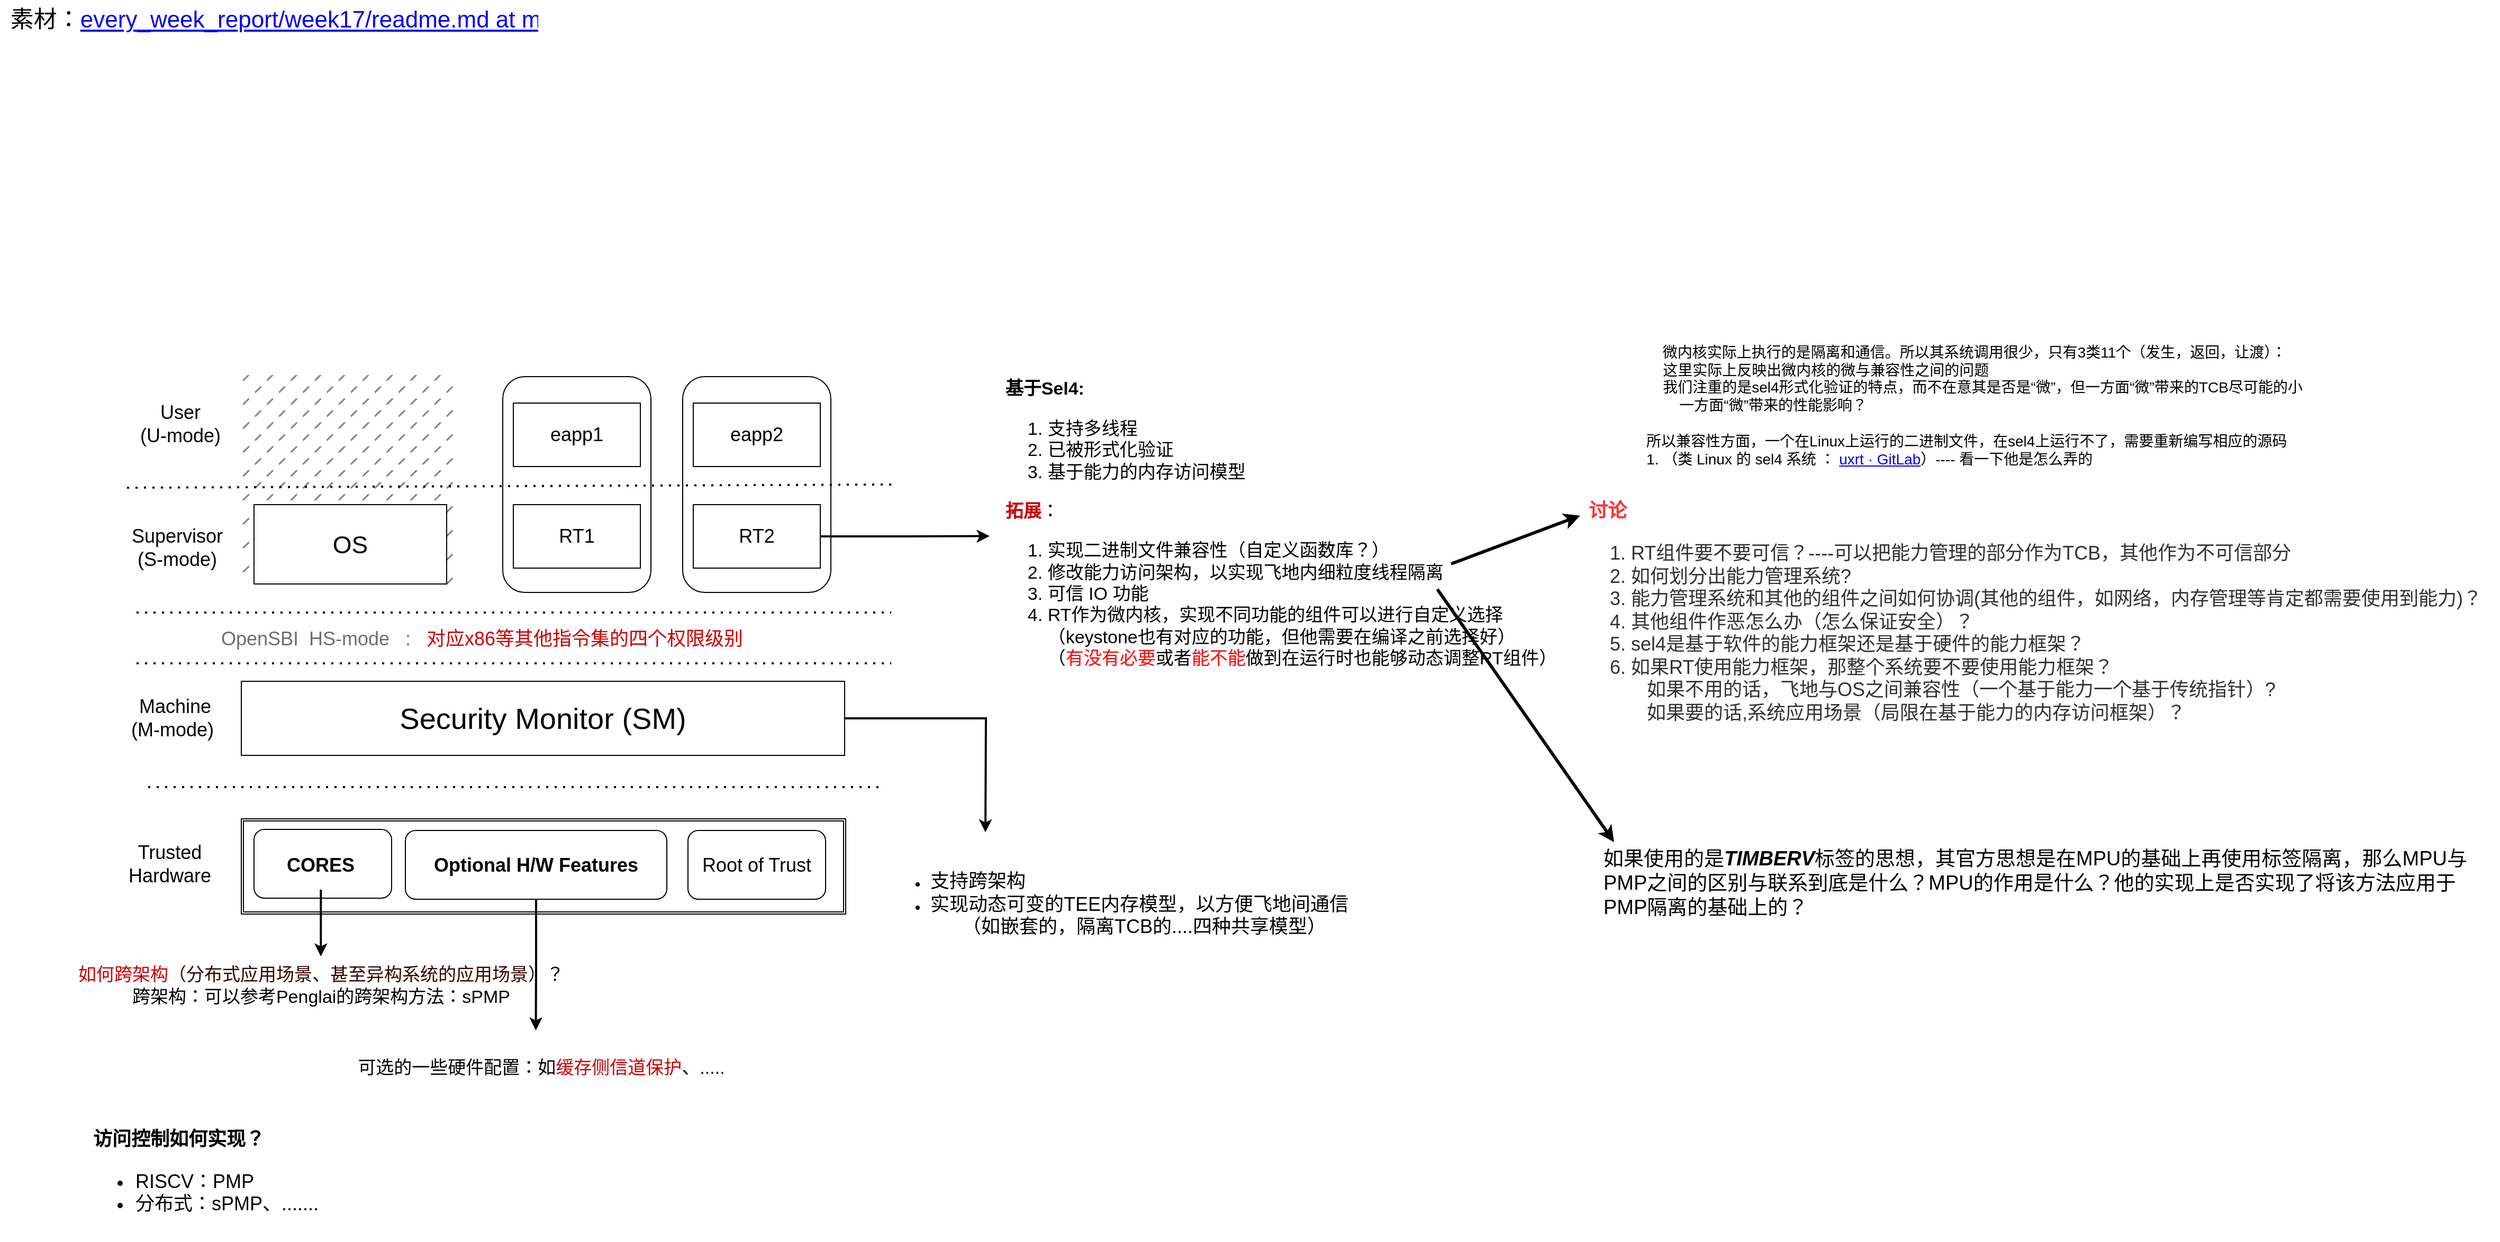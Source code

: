 <mxfile version="21.7.4" type="github" pages="3">
  <diagram name="第 1 页" id="m9Fxw6LeTa_XZ3al7phB">
    <mxGraphModel dx="1542" dy="835" grid="0" gridSize="10" guides="1" tooltips="1" connect="1" arrows="1" fold="1" page="0" pageScale="1" pageWidth="827" pageHeight="1169" math="0" shadow="0">
      <root>
        <mxCell id="0" />
        <mxCell id="1" parent="0" />
        <mxCell id="f0ESqXNt_cEsnT7XpvTg-33" value="" style="rounded=1;whiteSpace=wrap;html=1;" parent="1" vertex="1">
          <mxGeometry x="580" y="682" width="140" height="204" as="geometry" />
        </mxCell>
        <mxCell id="f0ESqXNt_cEsnT7XpvTg-38" style="edgeStyle=orthogonalEdgeStyle;rounded=0;orthogonalLoop=1;jettySize=auto;html=1;exitX=1;exitY=0.5;exitDx=0;exitDy=0;strokeWidth=2;" parent="1" source="f0ESqXNt_cEsnT7XpvTg-1" edge="1">
          <mxGeometry relative="1" as="geometry">
            <mxPoint x="1035.995" y="1112.7" as="targetPoint" />
          </mxGeometry>
        </mxCell>
        <mxCell id="f0ESqXNt_cEsnT7XpvTg-1" value="&lt;font style=&quot;font-size: 28px;&quot;&gt;Security Monitor (SM)&lt;/font&gt;" style="rounded=0;whiteSpace=wrap;html=1;" parent="1" vertex="1">
          <mxGeometry x="333" y="970" width="570" height="70" as="geometry" />
        </mxCell>
        <mxCell id="f0ESqXNt_cEsnT7XpvTg-3" value="" style="shape=ext;double=1;rounded=0;whiteSpace=wrap;html=1;" parent="1" vertex="1">
          <mxGeometry x="333" y="1100" width="571" height="90" as="geometry" />
        </mxCell>
        <mxCell id="f0ESqXNt_cEsnT7XpvTg-6" value="" style="rounded=1;whiteSpace=wrap;html=1;" parent="1" vertex="1">
          <mxGeometry x="345" y="1110" width="130" height="65" as="geometry" />
        </mxCell>
        <mxCell id="f0ESqXNt_cEsnT7XpvTg-10" style="edgeStyle=orthogonalEdgeStyle;rounded=0;orthogonalLoop=1;jettySize=auto;html=1;strokeWidth=2;" parent="1" source="f0ESqXNt_cEsnT7XpvTg-7" edge="1">
          <mxGeometry relative="1" as="geometry">
            <mxPoint x="408.125" y="1230.0" as="targetPoint" />
          </mxGeometry>
        </mxCell>
        <mxCell id="f0ESqXNt_cEsnT7XpvTg-7" value="&lt;b&gt;&lt;font style=&quot;font-size: 18px;&quot;&gt;CORES&lt;/font&gt;&lt;/b&gt;" style="text;html=1;strokeColor=none;fillColor=none;align=center;verticalAlign=middle;whiteSpace=wrap;rounded=0;" parent="1" vertex="1">
          <mxGeometry x="355" y="1120" width="106.25" height="47" as="geometry" />
        </mxCell>
        <mxCell id="f0ESqXNt_cEsnT7XpvTg-8" value="&lt;font style=&quot;font-size: 17px;&quot;&gt;&lt;font style=&quot;font-size: 17px;&quot; color=&quot;#cc0000&quot;&gt;如何跨架构&lt;/font&gt;&lt;font color=&quot;#330000&quot; style=&quot;font-size: 17px;&quot;&gt;（分布式应用场景、甚至异构系统的应用场景）&lt;/font&gt;？&lt;br&gt;跨架构：可以参考Penglai的跨架构方法：sPMP&lt;/font&gt;" style="text;html=1;align=center;verticalAlign=middle;resizable=0;points=[];autosize=1;strokeColor=none;fillColor=none;" parent="1" vertex="1">
          <mxGeometry x="169.63" y="1231" width="477" height="53" as="geometry" />
        </mxCell>
        <mxCell id="f0ESqXNt_cEsnT7XpvTg-11" value="" style="endArrow=none;dashed=1;html=1;dashPattern=1 3;strokeWidth=2;rounded=0;" parent="1" edge="1">
          <mxGeometry width="50" height="50" relative="1" as="geometry">
            <mxPoint x="245" y="1070" as="sourcePoint" />
            <mxPoint x="935" y="1070" as="targetPoint" />
          </mxGeometry>
        </mxCell>
        <mxCell id="f0ESqXNt_cEsnT7XpvTg-12" value="&lt;font style=&quot;font-size: 18px;&quot;&gt;Machine&lt;br&gt;(M-mode)&amp;nbsp;&lt;/font&gt;" style="text;html=1;align=center;verticalAlign=middle;resizable=0;points=[];autosize=1;strokeColor=none;fillColor=none;" parent="1" vertex="1">
          <mxGeometry x="215" y="975" width="110" height="60" as="geometry" />
        </mxCell>
        <mxCell id="f0ESqXNt_cEsnT7XpvTg-16" style="edgeStyle=orthogonalEdgeStyle;rounded=0;orthogonalLoop=1;jettySize=auto;html=1;exitX=0.5;exitY=1;exitDx=0;exitDy=0;strokeWidth=2;" parent="1" source="f0ESqXNt_cEsnT7XpvTg-13" edge="1">
          <mxGeometry relative="1" as="geometry">
            <mxPoint x="611.25" y="1300.0" as="targetPoint" />
          </mxGeometry>
        </mxCell>
        <mxCell id="f0ESqXNt_cEsnT7XpvTg-13" value="&lt;font style=&quot;font-size: 18px;&quot;&gt;&lt;b&gt;Optional H/W Features&lt;/b&gt;&lt;/font&gt;" style="rounded=1;whiteSpace=wrap;html=1;" parent="1" vertex="1">
          <mxGeometry x="488" y="1111" width="247" height="65" as="geometry" />
        </mxCell>
        <mxCell id="f0ESqXNt_cEsnT7XpvTg-15" value="&lt;font style=&quot;font-size: 18px;&quot;&gt;Root of Trust&lt;/font&gt;" style="rounded=1;whiteSpace=wrap;html=1;" parent="1" vertex="1">
          <mxGeometry x="755" y="1111" width="130" height="65" as="geometry" />
        </mxCell>
        <mxCell id="f0ESqXNt_cEsnT7XpvTg-17" value="&lt;span style=&quot;font-size: 17px;&quot;&gt;可选的一些硬件配置：如&lt;font style=&quot;font-size: 17px;&quot; color=&quot;#cc0000&quot;&gt;缓存侧信道保护&lt;/font&gt;、.....&lt;/span&gt;" style="text;html=1;align=center;verticalAlign=middle;resizable=0;points=[];autosize=1;strokeColor=none;fillColor=none;" parent="1" vertex="1">
          <mxGeometry x="433" y="1320" width="365" height="32" as="geometry" />
        </mxCell>
        <mxCell id="f0ESqXNt_cEsnT7XpvTg-18" value="&lt;font style=&quot;font-size: 18px;&quot;&gt;Trusted&lt;br&gt;Hardware&lt;/font&gt;" style="text;html=1;align=center;verticalAlign=middle;resizable=0;points=[];autosize=1;strokeColor=none;fillColor=none;" parent="1" vertex="1">
          <mxGeometry x="215" y="1112.5" width="100" height="60" as="geometry" />
        </mxCell>
        <mxCell id="f0ESqXNt_cEsnT7XpvTg-19" value="" style="endArrow=none;dashed=1;html=1;dashPattern=1 3;strokeWidth=2;rounded=0;" parent="1" edge="1">
          <mxGeometry width="50" height="50" relative="1" as="geometry">
            <mxPoint x="234" y="905" as="sourcePoint" />
            <mxPoint x="947" y="905" as="targetPoint" />
          </mxGeometry>
        </mxCell>
        <mxCell id="f0ESqXNt_cEsnT7XpvTg-23" value="" style="whiteSpace=wrap;html=1;aspect=fixed;gradientColor=none;fillColor=#808080;fillStyle=dashed;strokeColor=#FFFFFF;" parent="1" vertex="1">
          <mxGeometry x="333" y="680" width="203" height="203" as="geometry" />
        </mxCell>
        <mxCell id="f0ESqXNt_cEsnT7XpvTg-27" value="&lt;font style=&quot;font-size: 23px;&quot;&gt;OS&lt;/font&gt;" style="rounded=0;whiteSpace=wrap;html=1;" parent="1" vertex="1">
          <mxGeometry x="345" y="803" width="182" height="75" as="geometry" />
        </mxCell>
        <mxCell id="f0ESqXNt_cEsnT7XpvTg-29" value="&lt;font style=&quot;font-size: 18px;&quot;&gt;Supervisor&lt;br/&gt;(S-mode)&lt;/font&gt;" style="text;html=1;align=center;verticalAlign=middle;resizable=0;points=[];autosize=1;strokeColor=none;fillColor=none;" parent="1" vertex="1">
          <mxGeometry x="220" y="816" width="104" height="55" as="geometry" />
        </mxCell>
        <mxCell id="f0ESqXNt_cEsnT7XpvTg-30" value="&lt;font style=&quot;font-size: 18px;&quot;&gt;User&lt;br/&gt;(U-mode)&lt;/font&gt;" style="text;html=1;align=center;verticalAlign=middle;resizable=0;points=[];autosize=1;strokeColor=none;fillColor=none;" parent="1" vertex="1">
          <mxGeometry x="228" y="699" width="94" height="55" as="geometry" />
        </mxCell>
        <mxCell id="f0ESqXNt_cEsnT7XpvTg-31" value="" style="endArrow=none;dashed=1;html=1;dashPattern=1 3;strokeWidth=2;rounded=0;" parent="1" edge="1">
          <mxGeometry width="50" height="50" relative="1" as="geometry">
            <mxPoint x="234" y="953" as="sourcePoint" />
            <mxPoint x="947" y="953" as="targetPoint" />
          </mxGeometry>
        </mxCell>
        <mxCell id="f0ESqXNt_cEsnT7XpvTg-32" value="&lt;font color=&quot;#6e6e6e&quot; style=&quot;font-size: 18px;&quot;&gt;OpenSBI&amp;nbsp; HS-mode&amp;nbsp; &amp;nbsp;:&amp;nbsp; &amp;nbsp;&lt;/font&gt;&lt;font color=&quot;#cc0000&quot; style=&quot;font-size: 18px;&quot;&gt;对应x86等其他指令集的四个权限级别&lt;/font&gt;" style="text;html=1;align=center;verticalAlign=middle;resizable=0;points=[];autosize=1;strokeColor=none;fillColor=none;" parent="1" vertex="1">
          <mxGeometry x="304" y="913" width="511" height="34" as="geometry" />
        </mxCell>
        <mxCell id="f0ESqXNt_cEsnT7XpvTg-34" value="&lt;font style=&quot;font-size: 18px;&quot;&gt;RT1&lt;/font&gt;" style="rounded=0;whiteSpace=wrap;html=1;" parent="1" vertex="1">
          <mxGeometry x="590" y="803" width="120" height="60" as="geometry" />
        </mxCell>
        <mxCell id="f0ESqXNt_cEsnT7XpvTg-36" value="&lt;div style=&quot;text-align: left; font-size: 17px;&quot;&gt;&lt;span style=&quot;background-color: initial;&quot;&gt;&lt;b style=&quot;&quot;&gt;&lt;font style=&quot;font-size: 17px;&quot;&gt;基于Sel4:&lt;/font&gt;&lt;/b&gt;&lt;/span&gt;&lt;/div&gt;&lt;ol style=&quot;font-size: 17px;&quot;&gt;&lt;li style=&quot;text-align: left;&quot;&gt;&lt;font style=&quot;font-size: 17px;&quot;&gt;支持多线程&lt;/font&gt;&lt;/li&gt;&lt;li style=&quot;text-align: left;&quot;&gt;&lt;font style=&quot;font-size: 17px;&quot;&gt;已被形式化验证&lt;/font&gt;&lt;/li&gt;&lt;li style=&quot;text-align: left;&quot;&gt;&lt;font style=&quot;font-size: 17px;&quot;&gt;基于能力的内存访问模型&lt;/font&gt;&lt;/li&gt;&lt;/ol&gt;&lt;div style=&quot;text-align: left; font-size: 17px;&quot;&gt;&lt;font style=&quot;font-size: 17px;&quot;&gt;&lt;font color=&quot;#cc0000&quot; style=&quot;font-size: 17px;&quot;&gt;&lt;b&gt;拓展&lt;/b&gt;&lt;/font&gt;：&lt;/font&gt;&lt;/div&gt;&lt;div style=&quot;text-align: left; font-size: 17px;&quot;&gt;&lt;ol style=&quot;&quot;&gt;&lt;li style=&quot;&quot;&gt;&lt;font style=&quot;font-size: 17px;&quot;&gt;实现二进制文件兼容性（自定义函数库？）&lt;/font&gt;&lt;/li&gt;&lt;li style=&quot;&quot;&gt;&lt;font style=&quot;font-size: 17px;&quot;&gt;修改能力访问架构，以实现飞地内细粒度线程隔离&lt;/font&gt;&lt;/li&gt;&lt;li style=&quot;&quot;&gt;可信 IO 功能&lt;/li&gt;&lt;li style=&quot;&quot;&gt;RT作为微内核，实现不同功能的组件可以进行自定义选择&lt;br&gt;（keystone也有对应的功能，但他需要在编译之前选择好）&lt;br&gt;（&lt;font color=&quot;#ff0000&quot;&gt;有没有必要&lt;/font&gt;或者&lt;font color=&quot;#ff0000&quot;&gt;能不能&lt;/font&gt;做到在运行时也能够动态调整RT组件）&lt;/li&gt;&lt;/ol&gt;&lt;/div&gt;" style="text;html=1;align=center;verticalAlign=middle;resizable=0;points=[];autosize=1;strokeColor=none;fillColor=none;" parent="1" vertex="1">
          <mxGeometry x="1045" y="678" width="539" height="304" as="geometry" />
        </mxCell>
        <mxCell id="f0ESqXNt_cEsnT7XpvTg-37" value="&lt;font style=&quot;font-size: 18px;&quot;&gt;eapp1&lt;/font&gt;" style="rounded=0;whiteSpace=wrap;html=1;" parent="1" vertex="1">
          <mxGeometry x="590" y="707" width="120" height="60" as="geometry" />
        </mxCell>
        <mxCell id="f0ESqXNt_cEsnT7XpvTg-39" value="&lt;ul&gt;&lt;li&gt;&lt;font style=&quot;font-size: 18px;&quot;&gt;支持跨架构&lt;/font&gt;&lt;/li&gt;&lt;li&gt;&lt;font style=&quot;font-size: 18px;&quot;&gt;实现动态可变的TEE内存模型，以方便飞地间通信&lt;br&gt;&amp;nbsp; &amp;nbsp; &amp;nbsp; （如嵌套的，隔离TCB的....四种共享模型）&lt;/font&gt;&lt;/li&gt;&lt;/ul&gt;" style="text;html=1;align=left;verticalAlign=middle;resizable=0;points=[];autosize=1;strokeColor=none;fillColor=none;" parent="1" vertex="1">
          <mxGeometry x="942" y="1130" width="453" height="101" as="geometry" />
        </mxCell>
        <mxCell id="f0ESqXNt_cEsnT7XpvTg-41" value="&lt;font style=&quot;font-size: 18px;&quot;&gt;&lt;div style=&quot;font-size: 18px;&quot;&gt;&lt;b style=&quot;&quot;&gt;&lt;font color=&quot;#ff3333&quot;&gt;讨论&lt;/font&gt;&lt;/b&gt;&lt;/div&gt;&lt;div style=&quot;color: rgb(50, 49, 48);&quot;&gt;&lt;ol style=&quot;&quot;&gt;&lt;li style=&quot;font-size: 18px;&quot;&gt;RT组件要不要可信？----可以把能力管理的部分作为TCB，其他作为不可信部分&lt;/li&gt;&lt;li style=&quot;font-size: 18px;&quot;&gt;如何划分出能力管理系统?&lt;/li&gt;&lt;li style=&quot;font-size: 18px;&quot;&gt;能力管理系统和其他的组件之间如何协调(其他的组件，如网络，内存管理等肯定都需要使用到能力)？&lt;/li&gt;&lt;li style=&quot;font-size: 18px;&quot;&gt;其他组件作恶怎么办（怎么保证安全）？&lt;/li&gt;&lt;li style=&quot;font-size: 18px;&quot;&gt;sel4是基于软件的能力框架还是基于硬件的能力框架？&lt;br&gt;&lt;/li&gt;&lt;li style=&quot;&quot;&gt;如果RT使用能力框架，那整个系统要不要使用能力框架？&lt;br&gt;&amp;nbsp; &amp;nbsp;如果不用的话，飞地与OS之间兼容性（一个基于能力一个基于传统指针）?&lt;br&gt;&amp;nbsp; &amp;nbsp;如果要的话,系统应用场景（局限在基于能力的内存访问框架）？&lt;/li&gt;&lt;/ol&gt;&lt;/div&gt;&lt;/font&gt;" style="text;html=1;align=left;verticalAlign=middle;resizable=0;points=[];autosize=1;strokeColor=none;fillColor=none;" parent="1" vertex="1">
          <mxGeometry x="1604" y="793" width="862" height="242" as="geometry" />
        </mxCell>
        <mxCell id="f0ESqXNt_cEsnT7XpvTg-43" value="" style="endArrow=classic;html=1;rounded=0;strokeWidth=3;entryX=-0.007;entryY=0.084;entryDx=0;entryDy=0;entryPerimeter=0;" parent="1" target="f0ESqXNt_cEsnT7XpvTg-41" edge="1">
          <mxGeometry width="50" height="50" relative="1" as="geometry">
            <mxPoint x="1476" y="859" as="sourcePoint" />
            <mxPoint x="1540" y="861" as="targetPoint" />
          </mxGeometry>
        </mxCell>
        <mxCell id="Mh5lOlyZqj41Nqv7c8vX-1" value="" style="rounded=1;whiteSpace=wrap;html=1;" parent="1" vertex="1">
          <mxGeometry x="750" y="682" width="140" height="204" as="geometry" />
        </mxCell>
        <mxCell id="Mh5lOlyZqj41Nqv7c8vX-2" value="&lt;font style=&quot;font-size: 18px;&quot;&gt;RT2&lt;/font&gt;" style="rounded=0;whiteSpace=wrap;html=1;" parent="1" vertex="1">
          <mxGeometry x="760" y="803" width="120" height="60" as="geometry" />
        </mxCell>
        <mxCell id="Mh5lOlyZqj41Nqv7c8vX-3" value="&lt;font style=&quot;font-size: 18px;&quot;&gt;eapp2&lt;/font&gt;" style="rounded=0;whiteSpace=wrap;html=1;" parent="1" vertex="1">
          <mxGeometry x="760" y="707" width="120" height="60" as="geometry" />
        </mxCell>
        <mxCell id="f0ESqXNt_cEsnT7XpvTg-35" style="edgeStyle=orthogonalEdgeStyle;rounded=0;orthogonalLoop=1;jettySize=auto;html=1;strokeWidth=2;exitX=1;exitY=0.5;exitDx=0;exitDy=0;" parent="1" source="Mh5lOlyZqj41Nqv7c8vX-2" edge="1">
          <mxGeometry relative="1" as="geometry">
            <mxPoint x="1040.0" y="832.75" as="targetPoint" />
            <mxPoint x="880" y="833" as="sourcePoint" />
          </mxGeometry>
        </mxCell>
        <mxCell id="f0ESqXNt_cEsnT7XpvTg-28" value="" style="endArrow=none;dashed=1;html=1;dashPattern=1 3;strokeWidth=2;rounded=0;" parent="1" edge="1">
          <mxGeometry width="50" height="50" relative="1" as="geometry">
            <mxPoint x="225" y="787" as="sourcePoint" />
            <mxPoint x="950" y="784" as="targetPoint" />
          </mxGeometry>
        </mxCell>
        <mxCell id="Mh5lOlyZqj41Nqv7c8vX-4" value="&lt;font style=&quot;font-size: 18px;&quot;&gt;&lt;b&gt;访问控制如何实现？&lt;/b&gt;&lt;br&gt;&lt;ul style=&quot;&quot;&gt;&lt;li style=&quot;&quot;&gt;&lt;font style=&quot;font-size: 18px;&quot;&gt;RISCV：PMP&lt;/font&gt;&lt;/li&gt;&lt;li style=&quot;&quot;&gt;分布式：sPMP、.......&lt;/li&gt;&lt;/ul&gt;&lt;/font&gt;" style="text;html=1;align=left;verticalAlign=middle;resizable=0;points=[];autosize=1;strokeColor=none;fillColor=none;" parent="1" vertex="1">
          <mxGeometry x="191" y="1386" width="231" height="113" as="geometry" />
        </mxCell>
        <mxCell id="UO6SJ1NI1YIwC3rc1g_D-2" value="&lt;font style=&quot;font-size: 14px;&quot;&gt;微内核实际上执行的是隔离和通信。所以其系统调用很少，只有3类11个（发生，返回，让渡）：&lt;br&gt;&lt;/font&gt;&lt;div style=&quot;text-align: left; font-size: 14px;&quot;&gt;&lt;span style=&quot;background-color: initial;&quot;&gt;&lt;font style=&quot;font-size: 14px;&quot;&gt;&lt;span style=&quot;&quot;&gt;&lt;span style=&quot;white-space: pre;&quot;&gt;&amp;nbsp;&amp;nbsp;&amp;nbsp;&amp;nbsp;&lt;/span&gt;&lt;/span&gt;这里实际上反映出微内核的微与兼容性之间的问题&lt;/font&gt;&lt;/span&gt;&lt;/div&gt;&lt;div style=&quot;text-align: left; font-size: 14px;&quot;&gt;&lt;span style=&quot;background-color: initial;&quot;&gt;&lt;font style=&quot;font-size: 14px;&quot;&gt;&lt;span style=&quot;&quot;&gt;&lt;span style=&quot;white-space: pre;&quot;&gt;&amp;nbsp;&amp;nbsp;&amp;nbsp;&amp;nbsp;&lt;/span&gt;&lt;/span&gt;我们注重的是sel4形式化验证的特点，而不在意其是否是“微”，但一方面“微”带来的TCB尽可能的小&lt;br&gt;&lt;/font&gt;&lt;/span&gt;&lt;/div&gt;&lt;div style=&quot;text-align: left; font-size: 14px;&quot;&gt;&lt;span style=&quot;background-color: initial;&quot;&gt;&lt;font style=&quot;font-size: 14px;&quot;&gt;&lt;span style=&quot;&quot;&gt;&lt;span style=&quot;white-space: pre;&quot;&gt;&amp;nbsp;&amp;nbsp;&amp;nbsp;&amp;nbsp;&lt;/span&gt;&lt;/span&gt;&lt;span style=&quot;&quot;&gt;&lt;span style=&quot;white-space: pre;&quot;&gt;&amp;nbsp;&amp;nbsp;&amp;nbsp;&amp;nbsp;&lt;/span&gt;&lt;/span&gt;一方面“微”带来的性能影响？&lt;br&gt;&lt;/font&gt;&lt;/span&gt;&lt;/div&gt;&lt;div style=&quot;text-align: left; font-size: 14px;&quot;&gt;&lt;span style=&quot;background-color: initial;&quot;&gt;&lt;font style=&quot;font-size: 14px;&quot;&gt;&lt;br&gt;&lt;/font&gt;&lt;/span&gt;&lt;/div&gt;&lt;div style=&quot;text-align: left; font-size: 14px;&quot;&gt;&lt;span style=&quot;background-color: initial;&quot;&gt;&lt;font style=&quot;font-size: 14px;&quot;&gt;所以兼容性方面，一个在Linux上运行的二进制文件，在sel4上运行不了，需要重新编写相应的源码&lt;/font&gt;&lt;/span&gt;&lt;/div&gt;&lt;div style=&quot;text-align: left; font-size: 14px;&quot;&gt;&lt;font style=&quot;font-size: 14px;&quot;&gt;1. （类 Linux 的 sel4 系统 ：&amp;nbsp;&lt;a style=&quot;&quot; href=&quot;https://gitlab.com/uxrt&quot;&gt;uxrt · GitLab&lt;/a&gt;&lt;span style=&quot;background-color: initial;&quot;&gt;）---- 看一下他是怎么弄的&lt;/span&gt;&lt;/font&gt;&lt;/div&gt;" style="text;html=1;align=center;verticalAlign=middle;resizable=0;points=[];autosize=1;strokeColor=none;fillColor=none;" parent="1" vertex="1">
          <mxGeometry x="1651" y="644" width="638" height="130" as="geometry" />
        </mxCell>
        <mxCell id="W9SrAHUA3of4yXDyF_88-3" value="" style="endArrow=classic;html=1;rounded=0;strokeWidth=3;" parent="1" edge="1">
          <mxGeometry width="50" height="50" relative="1" as="geometry">
            <mxPoint x="1463" y="883" as="sourcePoint" />
            <mxPoint x="1630" y="1122" as="targetPoint" />
          </mxGeometry>
        </mxCell>
        <mxCell id="W9SrAHUA3of4yXDyF_88-4" value="&lt;font style=&quot;font-size: 19px;&quot;&gt;如果使用的是&lt;b&gt;&lt;i&gt;TIMBERV&lt;/i&gt;&lt;/b&gt;标签的思想，其官方思想是在MPU的基础上再使用标签隔离，那么MPU与PMP之间的区别与联系到底是什么？MPU的作用是什么？他的实现上是否实现了将该方法应用于PMP隔离的基础上的？&lt;/font&gt;" style="text;html=1;strokeColor=none;fillColor=none;align=left;verticalAlign=middle;whiteSpace=wrap;rounded=0;" parent="1" vertex="1">
          <mxGeometry x="1618" y="1146" width="846" height="30" as="geometry" />
        </mxCell>
        <mxCell id="W9SrAHUA3of4yXDyF_88-5" value="&lt;font style=&quot;font-size: 22px;&quot;&gt;素材：&lt;a href=&quot;https://github.com/MIn515/every_week_report/blob/main/week17/readme.md&quot;&gt;every_week_report/week17/readme.md at main · MIn515/every_week_report (github.com)&lt;/a&gt;&lt;/font&gt;" style="text;html=1;align=center;verticalAlign=middle;resizable=0;points=[];autosize=1;strokeColor=none;fillColor=none;" parent="1" vertex="1">
          <mxGeometry x="105" y="326" width="963" height="38" as="geometry" />
        </mxCell>
      </root>
    </mxGraphModel>
  </diagram>
  <diagram id="gdRaAPmLncSsLgBD5xFM" name="第 2 页">
    <mxGraphModel dx="1253" dy="279" grid="0" gridSize="10" guides="1" tooltips="1" connect="1" arrows="1" fold="1" page="0" pageScale="1" pageWidth="827" pageHeight="1169" math="0" shadow="0">
      <root>
        <mxCell id="0" />
        <mxCell id="1" parent="0" />
        <mxCell id="7IJNrC70Ie63aoHKW1-8-1" value="&lt;font style=&quot;font-size: 18px;&quot;&gt;怎么避免成为A+B&amp;nbsp; &amp;nbsp;:&amp;nbsp; 不能说现在没有A\B结合在一起，要说A\B不能结合在一起，或者将A\B结合在一起有什么挑战&lt;br&gt;&lt;div style=&quot;&quot;&gt;&lt;span style=&quot;background-color: initial;&quot;&gt;这个过程中有什么挑战？？？&lt;/span&gt;&lt;/div&gt;&lt;div style=&quot;&quot;&gt;&lt;span style=&quot;background-color: initial;&quot;&gt;&lt;br&gt;&lt;/span&gt;&lt;/div&gt;&lt;div style=&quot;&quot;&gt;为什么不选择其他 TEE?&amp;nbsp; 你这个相对于其他 TEE 如 Penglai 有什么优点？ 量化优势，怎么量化 (粒度？兼容性：兼容的程序？硬件开销？)&lt;/div&gt;&lt;div style=&quot;&quot;&gt;&lt;br&gt;&lt;/div&gt;&lt;div style=&quot;&quot;&gt;顶层思路，设计实现，要深入细节理解，不要只重复简单表层的工作&lt;/div&gt;&lt;div style=&quot;&quot;&gt;&lt;br&gt;&lt;/div&gt;&lt;div style=&quot;&quot;&gt;&lt;br&gt;&lt;/div&gt;&lt;div style=&quot;&quot;&gt;思路：工作的点有哪些，一点一点展开，挑战是什么，怎么做的（从原理从底层入手）&lt;/div&gt;&lt;/font&gt;" style="text;html=1;align=left;verticalAlign=middle;resizable=0;points=[];autosize=1;strokeColor=none;fillColor=none;" vertex="1" parent="1">
          <mxGeometry x="105" y="418" width="1115" height="206" as="geometry" />
        </mxCell>
      </root>
    </mxGraphModel>
  </diagram>
  <diagram id="7cE4c7mucPgTbDus-O_K" name="第 3 页">
    <mxGraphModel dx="2313" dy="603" grid="0" gridSize="10" guides="1" tooltips="1" connect="1" arrows="1" fold="1" page="0" pageScale="1" pageWidth="827" pageHeight="1169" math="0" shadow="0">
      <root>
        <mxCell id="0" />
        <mxCell id="1" parent="0" />
        <mxCell id="82DSbtAcpKR7G6_Fm7M9-23" value="" style="endArrow=none;dashed=1;html=1;dashPattern=1 3;strokeWidth=2;rounded=0;" edge="1" parent="1">
          <mxGeometry width="50" height="50" relative="1" as="geometry">
            <mxPoint x="-531.0" y="457.799" as="sourcePoint" />
            <mxPoint x="-267" y="458" as="targetPoint" />
          </mxGeometry>
        </mxCell>
        <mxCell id="RZhRVzkIClwUdiuk6oa8-11" style="edgeStyle=orthogonalEdgeStyle;rounded=0;orthogonalLoop=1;jettySize=auto;html=1;exitX=0.55;exitY=0.95;exitDx=0;exitDy=0;exitPerimeter=0;" edge="1" parent="1" source="RZhRVzkIClwUdiuk6oa8-8">
          <mxGeometry relative="1" as="geometry">
            <mxPoint x="-347.667" y="777.763" as="targetPoint" />
          </mxGeometry>
        </mxCell>
        <mxCell id="RZhRVzkIClwUdiuk6oa8-8" value="" style="ellipse;shape=cloud;whiteSpace=wrap;html=1;" vertex="1" parent="1">
          <mxGeometry x="-514" y="327" width="146" height="254" as="geometry" />
        </mxCell>
        <mxCell id="82DSbtAcpKR7G6_Fm7M9-7" value="&lt;font style=&quot;font-size: 18px;&quot;&gt;Machine&lt;br&gt;(M-mode)&amp;nbsp;&lt;/font&gt;" style="text;html=1;align=center;verticalAlign=middle;resizable=0;points=[];autosize=1;strokeColor=none;fillColor=none;" vertex="1" parent="1">
          <mxGeometry x="-861" y="646" width="110" height="60" as="geometry" />
        </mxCell>
        <mxCell id="82DSbtAcpKR7G6_Fm7M9-11" value="" style="endArrow=none;dashed=1;html=1;dashPattern=1 3;strokeWidth=2;rounded=0;" edge="1" parent="1">
          <mxGeometry width="50" height="50" relative="1" as="geometry">
            <mxPoint x="-842" y="576" as="sourcePoint" />
            <mxPoint x="-277" y="576" as="targetPoint" />
          </mxGeometry>
        </mxCell>
        <mxCell id="82DSbtAcpKR7G6_Fm7M9-14" value="&lt;font style=&quot;font-size: 18px;&quot;&gt;Supervisor&lt;br/&gt;(S-mode)&lt;/font&gt;" style="text;html=1;align=center;verticalAlign=middle;resizable=0;points=[];autosize=1;strokeColor=none;fillColor=none;" vertex="1" parent="1">
          <mxGeometry x="-856" y="487" width="104" height="55" as="geometry" />
        </mxCell>
        <mxCell id="82DSbtAcpKR7G6_Fm7M9-15" value="&lt;font style=&quot;font-size: 18px;&quot;&gt;User&lt;br/&gt;(U-mode)&lt;/font&gt;" style="text;html=1;align=center;verticalAlign=middle;resizable=0;points=[];autosize=1;strokeColor=none;fillColor=none;" vertex="1" parent="1">
          <mxGeometry x="-851" y="380" width="94" height="55" as="geometry" />
        </mxCell>
        <mxCell id="82DSbtAcpKR7G6_Fm7M9-16" value="" style="endArrow=none;dashed=1;html=1;dashPattern=1 3;strokeWidth=2;rounded=0;" edge="1" parent="1">
          <mxGeometry width="50" height="50" relative="1" as="geometry">
            <mxPoint x="-842" y="624" as="sourcePoint" />
            <mxPoint x="-280" y="624" as="targetPoint" />
          </mxGeometry>
        </mxCell>
        <mxCell id="82DSbtAcpKR7G6_Fm7M9-17" value="&lt;font color=&quot;#6e6e6e&quot; style=&quot;font-size: 18px;&quot;&gt;&amp;nbsp;HS-mode&amp;nbsp; &amp;nbsp;:&amp;nbsp; &amp;nbsp;&lt;/font&gt;" style="text;html=1;align=center;verticalAlign=middle;resizable=0;points=[];autosize=1;strokeColor=none;fillColor=none;" vertex="1" parent="1">
          <mxGeometry x="-868" y="582" width="134" height="34" as="geometry" />
        </mxCell>
        <mxCell id="82DSbtAcpKR7G6_Fm7M9-24" value="&lt;font style=&quot;font-size: 22px;&quot;&gt;Keystone 1.0&lt;/font&gt;" style="text;html=1;strokeColor=none;fillColor=none;align=center;verticalAlign=middle;whiteSpace=wrap;rounded=0;" vertex="1" parent="1">
          <mxGeometry x="-615" y="281" width="166" height="30" as="geometry" />
        </mxCell>
        <mxCell id="82DSbtAcpKR7G6_Fm7M9-25" value="&lt;font style=&quot;font-size: 22px;&quot;&gt;Timberv&lt;/font&gt;" style="text;html=1;strokeColor=none;fillColor=none;align=center;verticalAlign=middle;whiteSpace=wrap;rounded=0;" vertex="1" parent="1">
          <mxGeometry x="-158" y="281" width="60" height="30" as="geometry" />
        </mxCell>
        <mxCell id="82DSbtAcpKR7G6_Fm7M9-26" value="&lt;font style=&quot;font-size: 18px;&quot;&gt;app(runner)&lt;/font&gt;" style="text;html=1;strokeColor=none;fillColor=none;align=center;verticalAlign=middle;whiteSpace=wrap;rounded=0;" vertex="1" parent="1">
          <mxGeometry x="-666" y="392.5" width="60" height="30" as="geometry" />
        </mxCell>
        <mxCell id="82DSbtAcpKR7G6_Fm7M9-27" value="&lt;font style=&quot;font-size: 18px;&quot;&gt;eapp&lt;/font&gt;" style="text;html=1;strokeColor=none;fillColor=none;align=center;verticalAlign=middle;whiteSpace=wrap;rounded=0;" vertex="1" parent="1">
          <mxGeometry x="-479" y="396" width="60" height="30" as="geometry" />
        </mxCell>
        <mxCell id="X1PwEpHPHPdf9OwcCqby-2" value="" style="endArrow=none;dashed=1;html=1;dashPattern=1 3;strokeWidth=2;rounded=0;" edge="1" parent="1">
          <mxGeometry width="50" height="50" relative="1" as="geometry">
            <mxPoint x="-851" y="458" as="sourcePoint" />
            <mxPoint x="-734" y="458.268" as="targetPoint" />
          </mxGeometry>
        </mxCell>
        <mxCell id="or9WGPP8ztPlmskDZgKl-1" value="&lt;font style=&quot;font-size: 23px;&quot;&gt;Linux(bootrom)&lt;/font&gt;" style="rounded=0;whiteSpace=wrap;html=1;" vertex="1" parent="1">
          <mxGeometry x="-723.5" y="477" width="182" height="75" as="geometry" />
        </mxCell>
        <mxCell id="RZhRVzkIClwUdiuk6oa8-6" value="&lt;font style=&quot;font-size: 18px;&quot;&gt;OpenSBI&lt;/font&gt;" style="rounded=0;whiteSpace=wrap;html=1;" vertex="1" parent="1">
          <mxGeometry x="-726" y="581" width="349" height="35" as="geometry" />
        </mxCell>
        <mxCell id="RZhRVzkIClwUdiuk6oa8-7" value="&lt;font style=&quot;font-size: 18px;&quot;&gt;seL4(kernel)&lt;/font&gt;" style="text;html=1;strokeColor=none;fillColor=none;align=center;verticalAlign=middle;whiteSpace=wrap;rounded=0;" vertex="1" parent="1">
          <mxGeometry x="-463" y="494" width="60" height="30" as="geometry" />
        </mxCell>
        <mxCell id="RZhRVzkIClwUdiuk6oa8-9" value="&lt;font style=&quot;font-size: 18px;&quot;&gt;RISCV(QEMU)&lt;/font&gt;" style="text;html=1;strokeColor=none;fillColor=none;align=center;verticalAlign=middle;whiteSpace=wrap;rounded=0;" vertex="1" parent="1">
          <mxGeometry x="-710" y="661" width="294" height="30" as="geometry" />
        </mxCell>
        <mxCell id="RZhRVzkIClwUdiuk6oa8-10" value="&lt;font style=&quot;font-size: 18px;&quot;&gt;RISCV(Spike-Timberv)&lt;/font&gt;" style="text;html=1;strokeColor=none;fillColor=none;align=center;verticalAlign=middle;whiteSpace=wrap;rounded=0;" vertex="1" parent="1">
          <mxGeometry x="-210" y="661" width="203.5" height="30" as="geometry" />
        </mxCell>
        <mxCell id="RZhRVzkIClwUdiuk6oa8-14" value="" style="endArrow=none;dashed=1;html=1;dashPattern=1 3;strokeWidth=2;rounded=0;" edge="1" parent="1">
          <mxGeometry width="50" height="50" relative="1" as="geometry">
            <mxPoint x="-183" y="626" as="sourcePoint" />
            <mxPoint x="-44" y="626" as="targetPoint" />
          </mxGeometry>
        </mxCell>
        <mxCell id="RZhRVzkIClwUdiuk6oa8-15" value="" style="endArrow=none;dashed=1;html=1;dashPattern=1 3;strokeWidth=2;rounded=0;" edge="1" parent="1">
          <mxGeometry width="50" height="50" relative="1" as="geometry">
            <mxPoint x="-185" y="575" as="sourcePoint" />
            <mxPoint x="-46" y="575" as="targetPoint" />
          </mxGeometry>
        </mxCell>
        <mxCell id="RZhRVzkIClwUdiuk6oa8-16" value="" style="endArrow=none;dashed=1;html=1;dashPattern=1 3;strokeWidth=2;rounded=0;" edge="1" parent="1">
          <mxGeometry width="50" height="50" relative="1" as="geometry">
            <mxPoint x="-181" y="457" as="sourcePoint" />
            <mxPoint x="-49.5" y="457" as="targetPoint" />
          </mxGeometry>
        </mxCell>
        <mxCell id="RZhRVzkIClwUdiuk6oa8-17" value="&lt;font style=&quot;font-size: 18px;&quot;&gt;mpu_tag&lt;/font&gt;" style="text;html=1;strokeColor=none;fillColor=none;align=center;verticalAlign=middle;whiteSpace=wrap;rounded=0;" vertex="1" parent="1">
          <mxGeometry x="-148" y="392.5" width="60" height="30" as="geometry" />
        </mxCell>
        <mxCell id="RZhRVzkIClwUdiuk6oa8-19" value="&lt;span style=&quot;font-size: 18px;&quot;&gt;pk&lt;/span&gt;" style="text;html=1;strokeColor=none;fillColor=none;align=center;verticalAlign=middle;whiteSpace=wrap;rounded=0;" vertex="1" parent="1">
          <mxGeometry x="-148" y="499.5" width="60" height="30" as="geometry" />
        </mxCell>
        <mxCell id="RZhRVzkIClwUdiuk6oa8-20" value="&lt;span style=&quot;font-size: 18px;&quot;&gt;bbl(&lt;font color=&quot;#ff3333&quot;&gt;?&lt;/font&gt;)&lt;/span&gt;" style="text;html=1;strokeColor=none;fillColor=none;align=center;verticalAlign=middle;whiteSpace=wrap;rounded=0;" vertex="1" parent="1">
          <mxGeometry x="-148" y="586" width="60" height="30" as="geometry" />
        </mxCell>
        <mxCell id="RZhRVzkIClwUdiuk6oa8-21" value="" style="shape=curlyBracket;whiteSpace=wrap;html=1;rounded=1;labelPosition=left;verticalLabelPosition=middle;align=right;verticalAlign=middle;" vertex="1" parent="1">
          <mxGeometry x="-469" y="800" width="20" height="101" as="geometry" />
        </mxCell>
        <mxCell id="RZhRVzkIClwUdiuk6oa8-22" value="&lt;font style=&quot;font-size: 18px;&quot;&gt;runner&amp;nbsp; &amp;nbsp; &amp;nbsp; kernel&amp;nbsp; &amp;nbsp; &amp;nbsp; eapp&lt;/font&gt;" style="text;html=1;strokeColor=none;fillColor=none;align=center;verticalAlign=middle;whiteSpace=wrap;rounded=0;" vertex="1" parent="1">
          <mxGeometry x="-444" y="791" width="264" height="30" as="geometry" />
        </mxCell>
        <mxCell id="RZhRVzkIClwUdiuk6oa8-29" style="edgeStyle=orthogonalEdgeStyle;rounded=0;orthogonalLoop=1;jettySize=auto;html=1;" edge="1" parent="1" source="RZhRVzkIClwUdiuk6oa8-23">
          <mxGeometry relative="1" as="geometry">
            <mxPoint x="-111.222" y="716.608" as="targetPoint" />
          </mxGeometry>
        </mxCell>
        <mxCell id="RZhRVzkIClwUdiuk6oa8-23" value="&lt;font style=&quot;font-size: 18px;&quot;&gt;sel4test-driver-image-riscv-spike&lt;/font&gt;" style="text;html=1;strokeColor=none;fillColor=none;align=center;verticalAlign=middle;whiteSpace=wrap;rounded=0;" vertex="1" parent="1">
          <mxGeometry x="-432" y="884" width="274" height="30" as="geometry" />
        </mxCell>
        <mxCell id="RZhRVzkIClwUdiuk6oa8-27" value="" style="whiteSpace=wrap;html=1;aspect=fixed;gradientColor=none;fillColor=#808080;fillStyle=dashed;strokeColor=#FFFFFF;" vertex="1" parent="1">
          <mxGeometry x="-734" y="363" width="203" height="203" as="geometry" />
        </mxCell>
        <mxCell id="RZhRVzkIClwUdiuk6oa8-30" value="" style="verticalLabelPosition=bottom;verticalAlign=top;html=1;shape=mxgraph.basic.x;strokeColor=#FF3333;fillColor=#f90606;" vertex="1" parent="1">
          <mxGeometry x="-114" y="749" width="26" height="32" as="geometry" />
        </mxCell>
      </root>
    </mxGraphModel>
  </diagram>
</mxfile>
